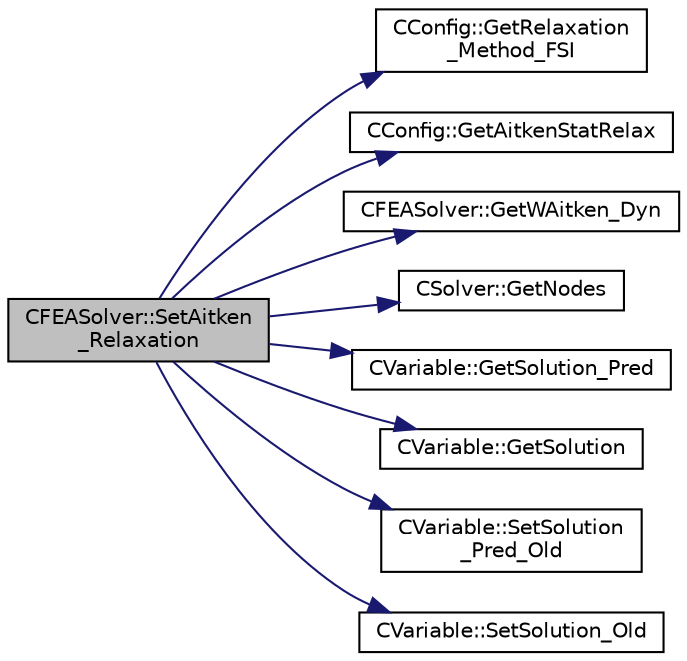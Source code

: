 digraph "CFEASolver::SetAitken_Relaxation"
{
  edge [fontname="Helvetica",fontsize="10",labelfontname="Helvetica",labelfontsize="10"];
  node [fontname="Helvetica",fontsize="10",shape=record];
  rankdir="LR";
  Node1185 [label="CFEASolver::SetAitken\l_Relaxation",height=0.2,width=0.4,color="black", fillcolor="grey75", style="filled", fontcolor="black"];
  Node1185 -> Node1186 [color="midnightblue",fontsize="10",style="solid",fontname="Helvetica"];
  Node1186 [label="CConfig::GetRelaxation\l_Method_FSI",height=0.2,width=0.4,color="black", fillcolor="white", style="filled",URL="$class_c_config.html#a3d41cea93d8e5e917b1c1dc42cfcdbf9",tooltip="Get the relaxation method chosen for the simulation. "];
  Node1185 -> Node1187 [color="midnightblue",fontsize="10",style="solid",fontname="Helvetica"];
  Node1187 [label="CConfig::GetAitkenStatRelax",height=0.2,width=0.4,color="black", fillcolor="white", style="filled",URL="$class_c_config.html#a5b95a87f29d55981d1b951c6b1fb011d",tooltip="Get Aitken&#39;s relaxation parameter for static relaxation cases. "];
  Node1185 -> Node1188 [color="midnightblue",fontsize="10",style="solid",fontname="Helvetica"];
  Node1188 [label="CFEASolver::GetWAitken_Dyn",height=0.2,width=0.4,color="black", fillcolor="white", style="filled",URL="$class_c_f_e_a_solver.html#a29130714ba235f1516851ae2e3642f52",tooltip="Retrieve the value of the dynamic Aitken relaxation factor. "];
  Node1185 -> Node1189 [color="midnightblue",fontsize="10",style="solid",fontname="Helvetica"];
  Node1189 [label="CSolver::GetNodes",height=0.2,width=0.4,color="black", fillcolor="white", style="filled",URL="$class_c_solver.html#af3198e52a2ea377bb765647b5e697197",tooltip="Allow outside access to the nodes of the solver, containing conservatives, primitives, etc. "];
  Node1185 -> Node1190 [color="midnightblue",fontsize="10",style="solid",fontname="Helvetica"];
  Node1190 [label="CVariable::GetSolution_Pred",height=0.2,width=0.4,color="black", fillcolor="white", style="filled",URL="$class_c_variable.html#adba4a8e082e70a9a6fe5d1d9c6e5c820",tooltip="A virtual member. Get the value of the solution predictor. "];
  Node1185 -> Node1191 [color="midnightblue",fontsize="10",style="solid",fontname="Helvetica"];
  Node1191 [label="CVariable::GetSolution",height=0.2,width=0.4,color="black", fillcolor="white", style="filled",URL="$class_c_variable.html#a261483e39c23c1de7cb9aea7e917c121",tooltip="Get the solution. "];
  Node1185 -> Node1192 [color="midnightblue",fontsize="10",style="solid",fontname="Helvetica"];
  Node1192 [label="CVariable::SetSolution\l_Pred_Old",height=0.2,width=0.4,color="black", fillcolor="white", style="filled",URL="$class_c_variable.html#a917cc20c7a6851bc9a8f580453710b63",tooltip="A virtual member. Set the value of the solution predictor. "];
  Node1185 -> Node1193 [color="midnightblue",fontsize="10",style="solid",fontname="Helvetica"];
  Node1193 [label="CVariable::SetSolution_Old",height=0.2,width=0.4,color="black", fillcolor="white", style="filled",URL="$class_c_variable.html#a6ee4d8d450971204cc054a33d6473732",tooltip="Set the value of the old solution. "];
}
